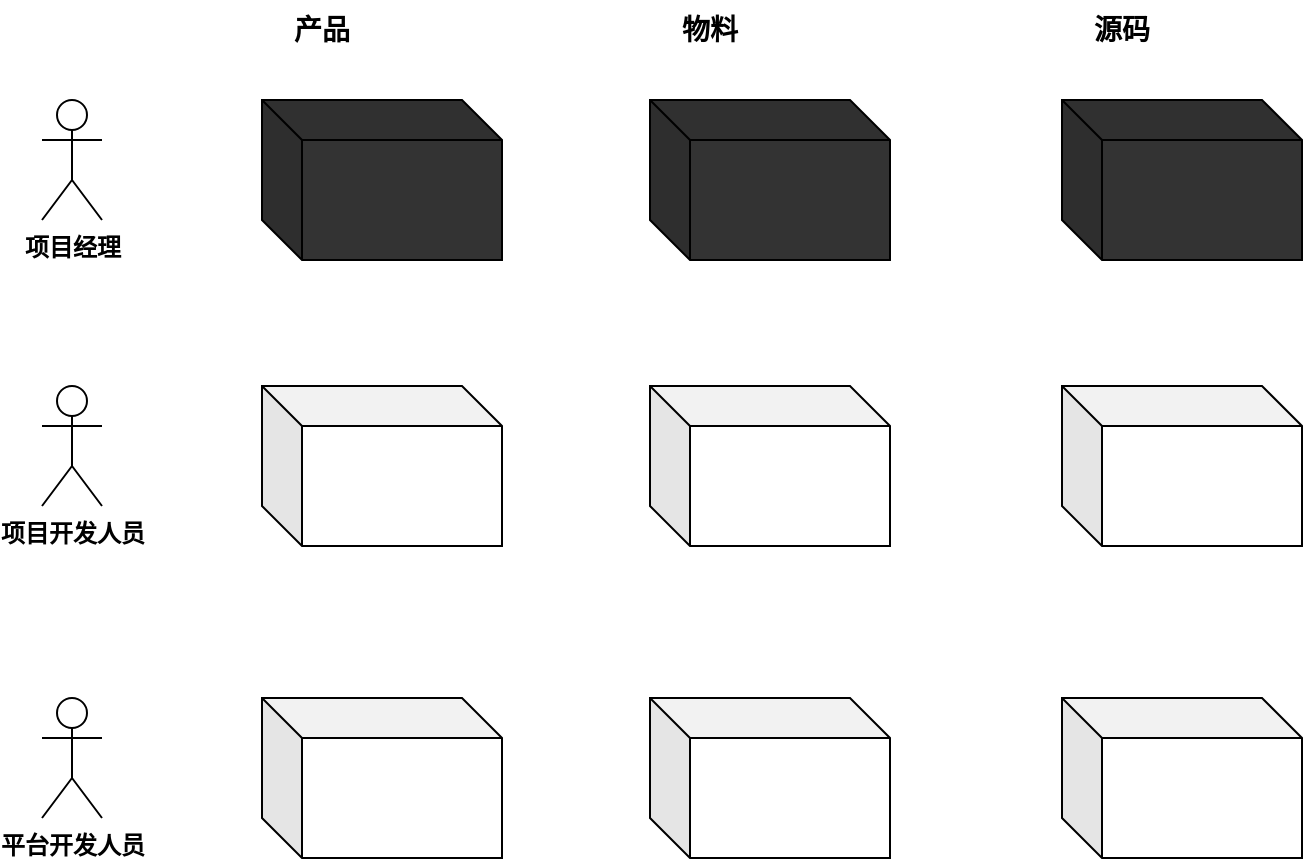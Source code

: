 <mxfile version="23.1.5" type="github">
  <diagram name="第 1 页" id="GiNgVYOG7Uos1pchXm_j">
    <mxGraphModel dx="1195" dy="632" grid="1" gridSize="10" guides="1" tooltips="1" connect="1" arrows="1" fold="1" page="1" pageScale="1" pageWidth="827" pageHeight="1169" math="0" shadow="0">
      <root>
        <mxCell id="0" />
        <mxCell id="1" parent="0" />
        <mxCell id="IuLcHBRxpZFN4A8LoV7O-1" value="&lt;b&gt;项目经理&lt;/b&gt;" style="shape=umlActor;verticalLabelPosition=bottom;verticalAlign=top;html=1;outlineConnect=0;" vertex="1" parent="1">
          <mxGeometry x="110" y="150" width="30" height="60" as="geometry" />
        </mxCell>
        <mxCell id="IuLcHBRxpZFN4A8LoV7O-2" value="&lt;b&gt;项目开发人员&lt;/b&gt;" style="shape=umlActor;verticalLabelPosition=bottom;verticalAlign=top;html=1;outlineConnect=0;" vertex="1" parent="1">
          <mxGeometry x="110" y="293" width="30" height="60" as="geometry" />
        </mxCell>
        <mxCell id="IuLcHBRxpZFN4A8LoV7O-5" value="&lt;b&gt;平台开发人员&lt;/b&gt;" style="shape=umlActor;verticalLabelPosition=bottom;verticalAlign=top;html=1;outlineConnect=0;" vertex="1" parent="1">
          <mxGeometry x="110" y="449" width="30" height="60" as="geometry" />
        </mxCell>
        <mxCell id="IuLcHBRxpZFN4A8LoV7O-7" value="" style="shape=cube;whiteSpace=wrap;html=1;boundedLbl=1;backgroundOutline=1;darkOpacity=0.05;darkOpacity2=0.1;fillColor=#333333;" vertex="1" parent="1">
          <mxGeometry x="220" y="150" width="120" height="80" as="geometry" />
        </mxCell>
        <mxCell id="IuLcHBRxpZFN4A8LoV7O-8" value="" style="shape=cube;whiteSpace=wrap;html=1;boundedLbl=1;backgroundOutline=1;darkOpacity=0.05;darkOpacity2=0.1;fillColor=#333333;" vertex="1" parent="1">
          <mxGeometry x="620" y="150" width="120" height="80" as="geometry" />
        </mxCell>
        <mxCell id="IuLcHBRxpZFN4A8LoV7O-9" value="" style="shape=cube;whiteSpace=wrap;html=1;boundedLbl=1;backgroundOutline=1;darkOpacity=0.05;darkOpacity2=0.1;fillColor=#333333;" vertex="1" parent="1">
          <mxGeometry x="414" y="150" width="120" height="80" as="geometry" />
        </mxCell>
        <mxCell id="IuLcHBRxpZFN4A8LoV7O-10" value="产品" style="text;html=1;align=center;verticalAlign=middle;whiteSpace=wrap;rounded=0;fontSize=14;fontStyle=1" vertex="1" parent="1">
          <mxGeometry x="220" y="100" width="60" height="30" as="geometry" />
        </mxCell>
        <mxCell id="IuLcHBRxpZFN4A8LoV7O-12" value="物料" style="text;html=1;align=center;verticalAlign=middle;whiteSpace=wrap;rounded=0;fontSize=14;fontStyle=1" vertex="1" parent="1">
          <mxGeometry x="414" y="100" width="60" height="30" as="geometry" />
        </mxCell>
        <mxCell id="IuLcHBRxpZFN4A8LoV7O-13" value="源码" style="text;html=1;align=center;verticalAlign=middle;whiteSpace=wrap;rounded=0;fontSize=14;fontStyle=1" vertex="1" parent="1">
          <mxGeometry x="620" y="100" width="60" height="30" as="geometry" />
        </mxCell>
        <mxCell id="IuLcHBRxpZFN4A8LoV7O-17" value="" style="shape=cube;whiteSpace=wrap;html=1;boundedLbl=1;backgroundOutline=1;darkOpacity=0.05;darkOpacity2=0.1;" vertex="1" parent="1">
          <mxGeometry x="220" y="293" width="120" height="80" as="geometry" />
        </mxCell>
        <mxCell id="IuLcHBRxpZFN4A8LoV7O-18" value="" style="shape=cube;whiteSpace=wrap;html=1;boundedLbl=1;backgroundOutline=1;darkOpacity=0.05;darkOpacity2=0.1;" vertex="1" parent="1">
          <mxGeometry x="414" y="293" width="120" height="80" as="geometry" />
        </mxCell>
        <mxCell id="IuLcHBRxpZFN4A8LoV7O-19" value="" style="shape=cube;whiteSpace=wrap;html=1;boundedLbl=1;backgroundOutline=1;darkOpacity=0.05;darkOpacity2=0.1;" vertex="1" parent="1">
          <mxGeometry x="620" y="293" width="120" height="80" as="geometry" />
        </mxCell>
        <mxCell id="IuLcHBRxpZFN4A8LoV7O-20" value="" style="shape=cube;whiteSpace=wrap;html=1;boundedLbl=1;backgroundOutline=1;darkOpacity=0.05;darkOpacity2=0.1;" vertex="1" parent="1">
          <mxGeometry x="220" y="449" width="120" height="80" as="geometry" />
        </mxCell>
        <mxCell id="IuLcHBRxpZFN4A8LoV7O-21" value="" style="shape=cube;whiteSpace=wrap;html=1;boundedLbl=1;backgroundOutline=1;darkOpacity=0.05;darkOpacity2=0.1;" vertex="1" parent="1">
          <mxGeometry x="414" y="449" width="120" height="80" as="geometry" />
        </mxCell>
        <mxCell id="IuLcHBRxpZFN4A8LoV7O-22" value="" style="shape=cube;whiteSpace=wrap;html=1;boundedLbl=1;backgroundOutline=1;darkOpacity=0.05;darkOpacity2=0.1;" vertex="1" parent="1">
          <mxGeometry x="620" y="449" width="120" height="80" as="geometry" />
        </mxCell>
      </root>
    </mxGraphModel>
  </diagram>
</mxfile>
